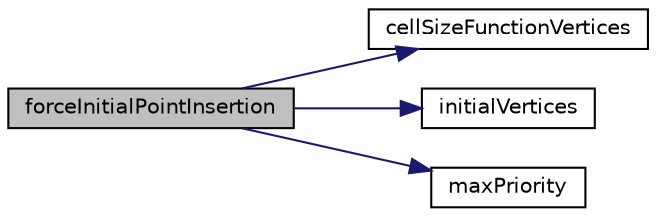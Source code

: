 digraph "forceInitialPointInsertion"
{
  bgcolor="transparent";
  edge [fontname="Helvetica",fontsize="10",labelfontname="Helvetica",labelfontsize="10"];
  node [fontname="Helvetica",fontsize="10",shape=record];
  rankdir="LR";
  Node1 [label="forceInitialPointInsertion",height=0.2,width=0.4,color="black", fillcolor="grey75", style="filled", fontcolor="black"];
  Node1 -> Node2 [color="midnightblue",fontsize="10",style="solid",fontname="Helvetica"];
  Node2 [label="cellSizeFunctionVertices",height=0.2,width=0.4,color="black",URL="$a00234.html#a0b64b4ee3d0842c13f794201ad935472"];
  Node1 -> Node3 [color="midnightblue",fontsize="10",style="solid",fontname="Helvetica"];
  Node3 [label="initialVertices",height=0.2,width=0.4,color="black",URL="$a00234.html#a25f1538170413c39584c9b6e9cb2b895"];
  Node1 -> Node4 [color="midnightblue",fontsize="10",style="solid",fontname="Helvetica"];
  Node4 [label="maxPriority",height=0.2,width=0.4,color="black",URL="$a00234.html#adf2db10fd6b9721613fd3634d5e395d8"];
}
